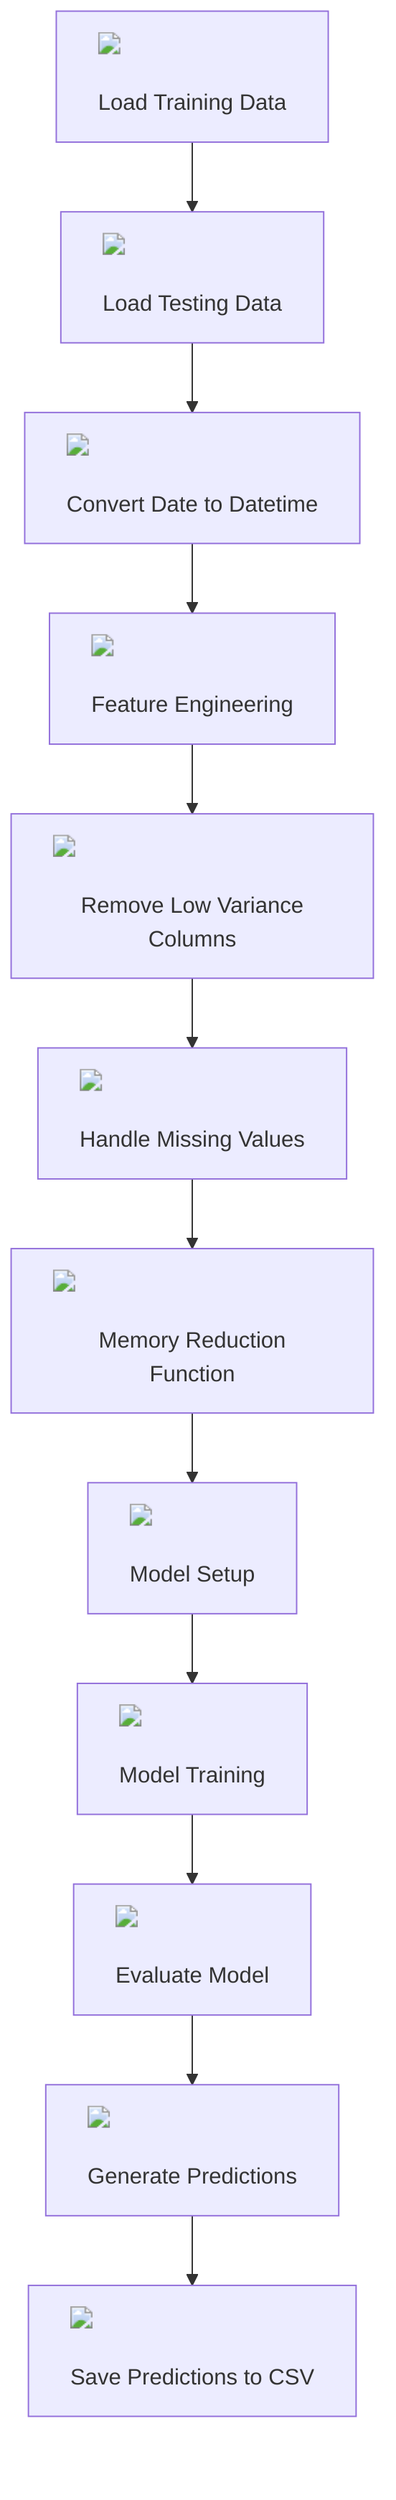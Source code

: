 flowchart TD
    A["<img src='file.svg'/> <br/> Load Training Data"] --> B["<img src='file.svg'/> <br/> Load Testing Data"]
    B --> C["<img src='table.svg'/> <br/> Convert Date to Datetime"]
    C --> D["<img src='column_split.svg'/> <br/> Feature Engineering"]
    D --> E["<img src='table.svg'/> <br/> Remove Low Variance Columns"]
    E --> F["<img src='table.svg'/> <br/> Handle Missing Values"]
    F --> G["<img src='brain.svg'/> <br/> Memory Reduction Function"]
    G --> H["<img src='brain.svg'/> <br/> Model Setup"]
    H --> I["<img src='brain.svg'/> <br/> Model Training"]
    I --> J["<img src='brain.svg'/> <br/> Evaluate Model"]
    J --> K["<img src='table.svg'/> <br/> Generate Predictions"]
    K --> L["<img src='file.svg'/> <br/> Save Predictions to CSV"]